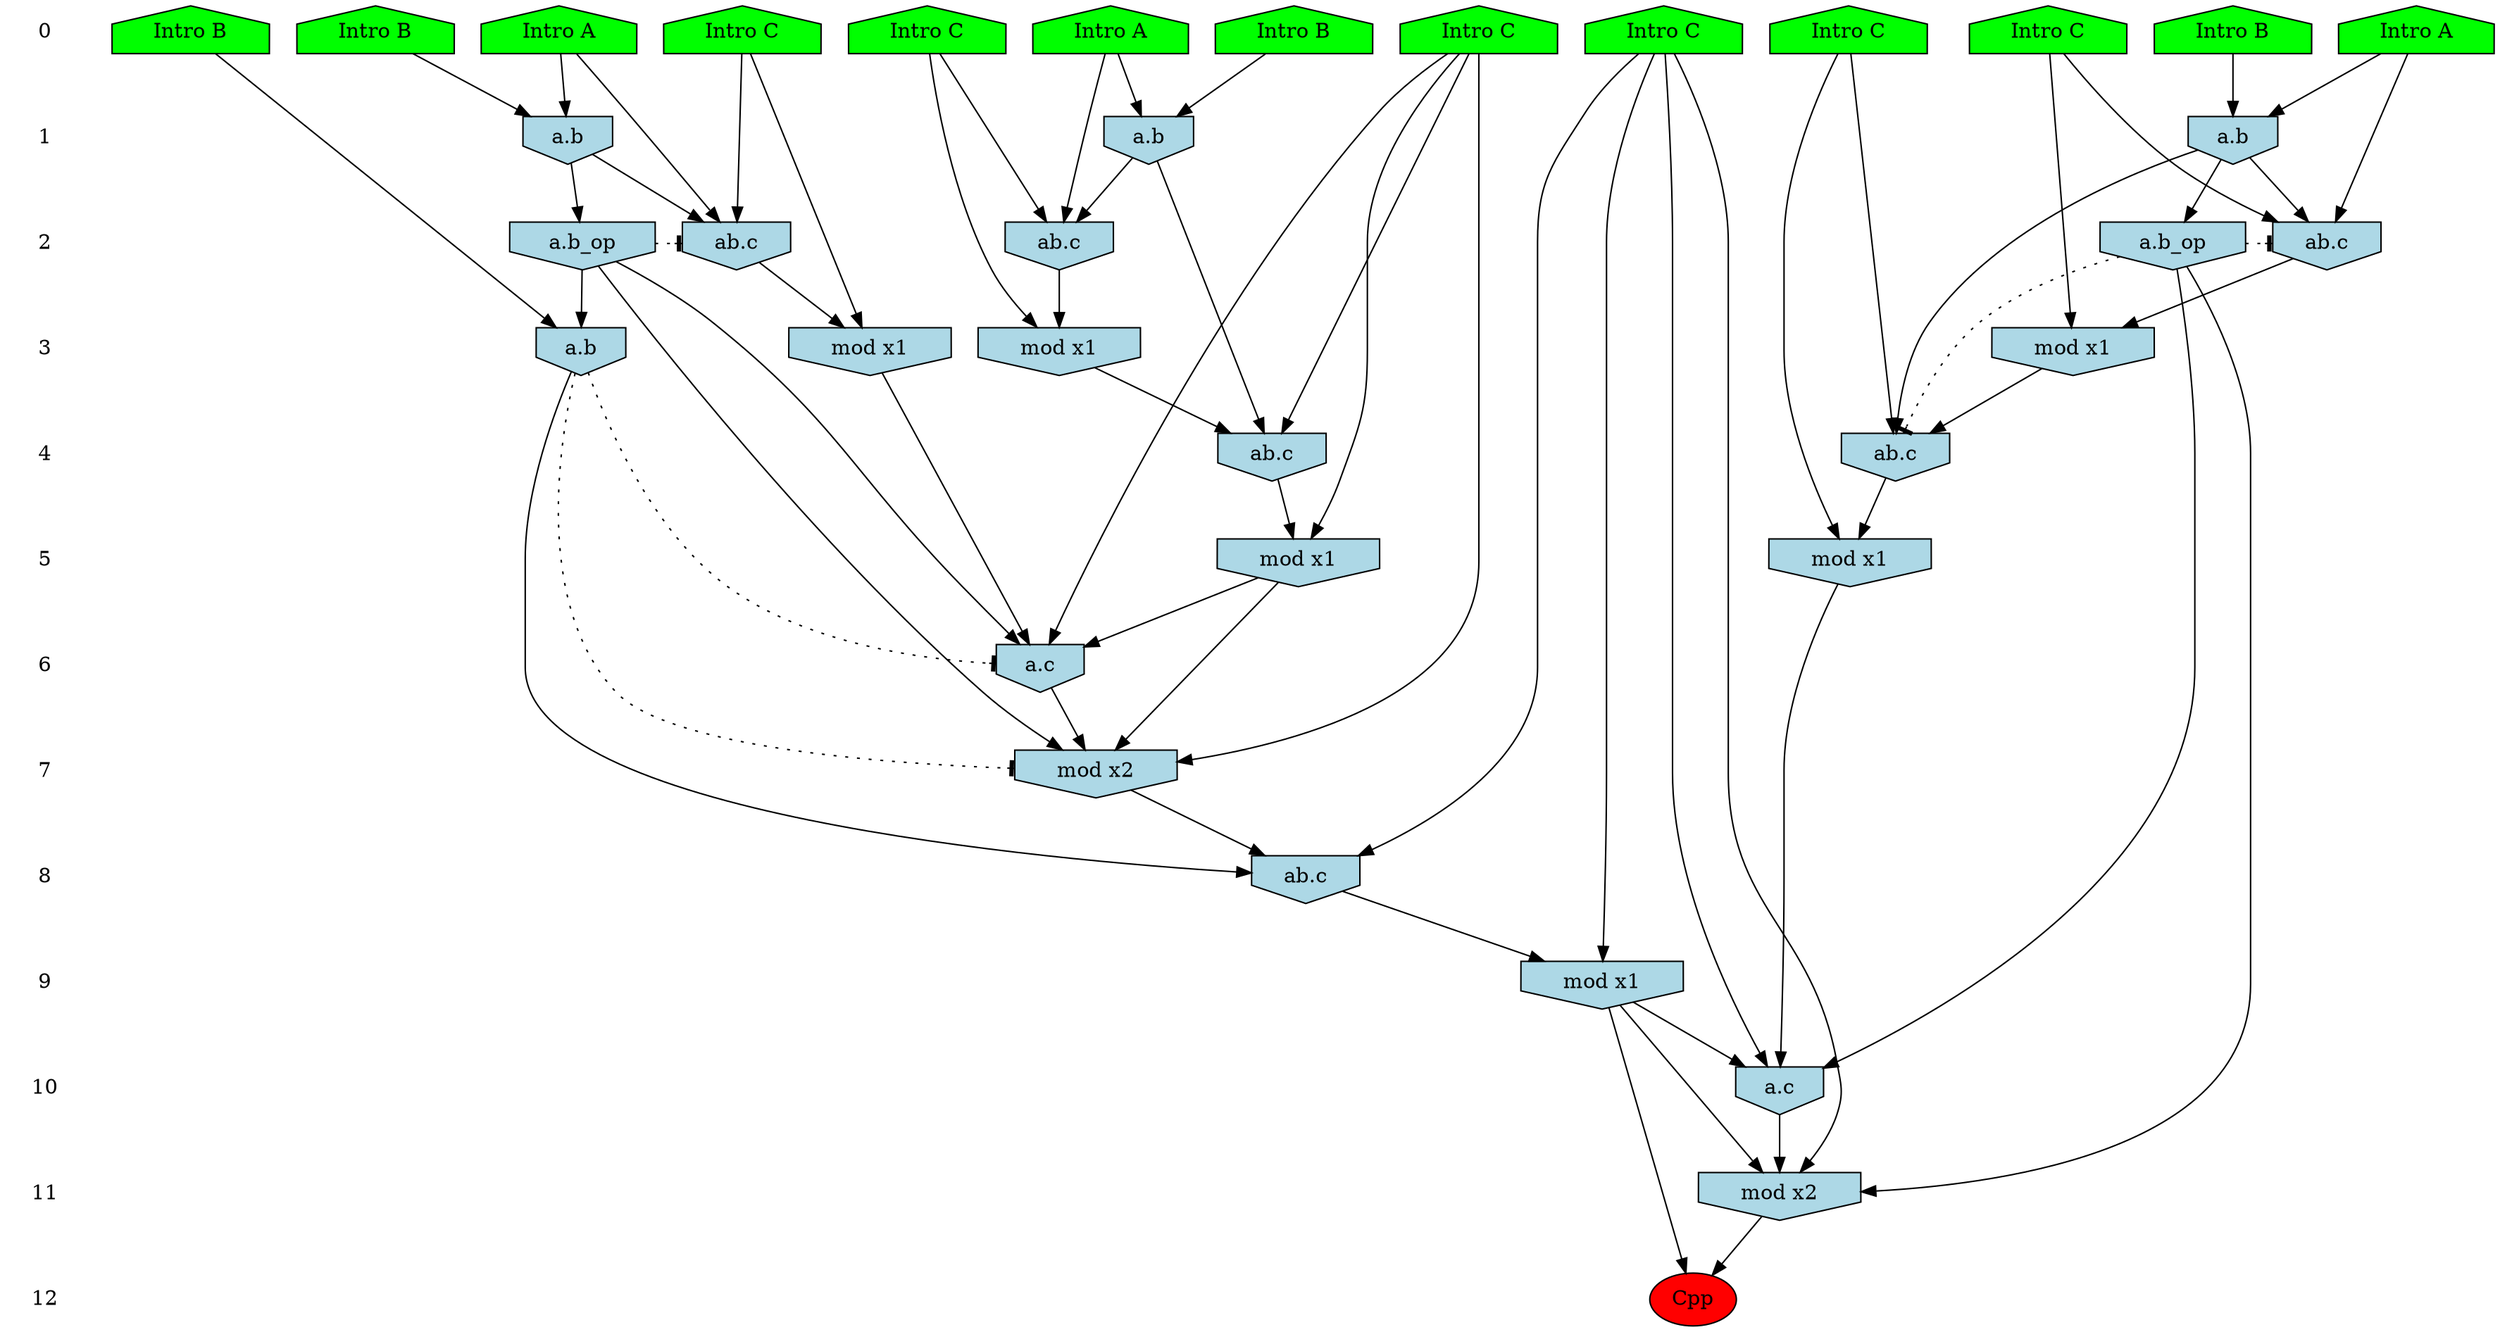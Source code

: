 /* Compression of 1 causal flows obtained in average at 2.102346E+01 t.u */
/* Compressed causal flows were: [3951] */
digraph G{
 ranksep=.5 ; 
{ rank = same ; "0" [shape=plaintext] ; node_1 [label ="Intro B", shape=house, style=filled, fillcolor=green] ;
node_2 [label ="Intro A", shape=house, style=filled, fillcolor=green] ;
node_3 [label ="Intro B", shape=house, style=filled, fillcolor=green] ;
node_4 [label ="Intro B", shape=house, style=filled, fillcolor=green] ;
node_5 [label ="Intro A", shape=house, style=filled, fillcolor=green] ;
node_6 [label ="Intro B", shape=house, style=filled, fillcolor=green] ;
node_7 [label ="Intro A", shape=house, style=filled, fillcolor=green] ;
node_8 [label ="Intro C", shape=house, style=filled, fillcolor=green] ;
node_9 [label ="Intro C", shape=house, style=filled, fillcolor=green] ;
node_10 [label ="Intro C", shape=house, style=filled, fillcolor=green] ;
node_11 [label ="Intro C", shape=house, style=filled, fillcolor=green] ;
node_12 [label ="Intro C", shape=house, style=filled, fillcolor=green] ;
node_13 [label ="Intro C", shape=house, style=filled, fillcolor=green] ;
}
{ rank = same ; "1" [shape=plaintext] ; node_14 [label="a.b", shape=invhouse, style=filled, fillcolor = lightblue] ;
node_15 [label="a.b", shape=invhouse, style=filled, fillcolor = lightblue] ;
node_22 [label="a.b", shape=invhouse, style=filled, fillcolor = lightblue] ;
}
{ rank = same ; "2" [shape=plaintext] ; node_16 [label="ab.c", shape=invhouse, style=filled, fillcolor = lightblue] ;
node_17 [label="ab.c", shape=invhouse, style=filled, fillcolor = lightblue] ;
node_18 [label="a.b_op", shape=invhouse, style=filled, fillcolor = lightblue] ;
node_23 [label="ab.c", shape=invhouse, style=filled, fillcolor = lightblue] ;
node_29 [label="a.b_op", shape=invhouse, style=filled, fillcolor = lightblue] ;
}
{ rank = same ; "3" [shape=plaintext] ; node_19 [label="mod x1", shape=invhouse, style=filled, fillcolor = lightblue] ;
node_21 [label="mod x1", shape=invhouse, style=filled, fillcolor = lightblue] ;
node_24 [label="mod x1", shape=invhouse, style=filled, fillcolor = lightblue] ;
node_31 [label="a.b", shape=invhouse, style=filled, fillcolor = lightblue] ;
}
{ rank = same ; "4" [shape=plaintext] ; node_20 [label="ab.c", shape=invhouse, style=filled, fillcolor = lightblue] ;
node_28 [label="ab.c", shape=invhouse, style=filled, fillcolor = lightblue] ;
}
{ rank = same ; "5" [shape=plaintext] ; node_25 [label="mod x1", shape=invhouse, style=filled, fillcolor = lightblue] ;
node_30 [label="mod x1", shape=invhouse, style=filled, fillcolor = lightblue] ;
}
{ rank = same ; "6" [shape=plaintext] ; node_26 [label="a.c", shape=invhouse, style=filled, fillcolor = lightblue] ;
}
{ rank = same ; "7" [shape=plaintext] ; node_27 [label="mod x2", shape=invhouse, style=filled, fillcolor = lightblue] ;
}
{ rank = same ; "8" [shape=plaintext] ; node_32 [label="ab.c", shape=invhouse, style=filled, fillcolor = lightblue] ;
}
{ rank = same ; "9" [shape=plaintext] ; node_33 [label="mod x1", shape=invhouse, style=filled, fillcolor = lightblue] ;
}
{ rank = same ; "10" [shape=plaintext] ; node_34 [label="a.c", shape=invhouse, style=filled, fillcolor = lightblue] ;
}
{ rank = same ; "11" [shape=plaintext] ; node_35 [label="mod x2", shape=invhouse, style=filled, fillcolor = lightblue] ;
}
{ rank = same ; "12" [shape=plaintext] ; node_36 [label ="Cpp", style=filled, fillcolor=red] ;
}
"0" -> "1" [style="invis"]; 
"1" -> "2" [style="invis"]; 
"2" -> "3" [style="invis"]; 
"3" -> "4" [style="invis"]; 
"4" -> "5" [style="invis"]; 
"5" -> "6" [style="invis"]; 
"6" -> "7" [style="invis"]; 
"7" -> "8" [style="invis"]; 
"8" -> "9" [style="invis"]; 
"9" -> "10" [style="invis"]; 
"10" -> "11" [style="invis"]; 
"11" -> "12" [style="invis"]; 
node_1 -> node_14
node_2 -> node_14
node_3 -> node_15
node_5 -> node_15
node_5 -> node_16
node_13 -> node_16
node_15 -> node_16
node_2 -> node_17
node_9 -> node_17
node_14 -> node_17
node_14 -> node_18
node_13 -> node_19
node_16 -> node_19
node_8 -> node_20
node_15 -> node_20
node_19 -> node_20
node_9 -> node_21
node_17 -> node_21
node_6 -> node_22
node_7 -> node_22
node_7 -> node_23
node_12 -> node_23
node_22 -> node_23
node_12 -> node_24
node_23 -> node_24
node_8 -> node_25
node_20 -> node_25
node_8 -> node_26
node_18 -> node_26
node_21 -> node_26
node_25 -> node_26
node_8 -> node_27
node_18 -> node_27
node_25 -> node_27
node_26 -> node_27
node_11 -> node_28
node_22 -> node_28
node_24 -> node_28
node_22 -> node_29
node_11 -> node_30
node_28 -> node_30
node_4 -> node_31
node_18 -> node_31
node_10 -> node_32
node_27 -> node_32
node_31 -> node_32
node_10 -> node_33
node_32 -> node_33
node_10 -> node_34
node_29 -> node_34
node_30 -> node_34
node_33 -> node_34
node_10 -> node_35
node_29 -> node_35
node_33 -> node_35
node_34 -> node_35
node_33 -> node_36
node_35 -> node_36
node_18 -> node_17 [style=dotted, arrowhead = tee] 
node_29 -> node_28 [style=dotted, arrowhead = tee] 
node_29 -> node_23 [style=dotted, arrowhead = tee] 
node_31 -> node_27 [style=dotted, arrowhead = tee] 
node_31 -> node_26 [style=dotted, arrowhead = tee] 
}
/*
 Dot generation time: 0.000161
*/